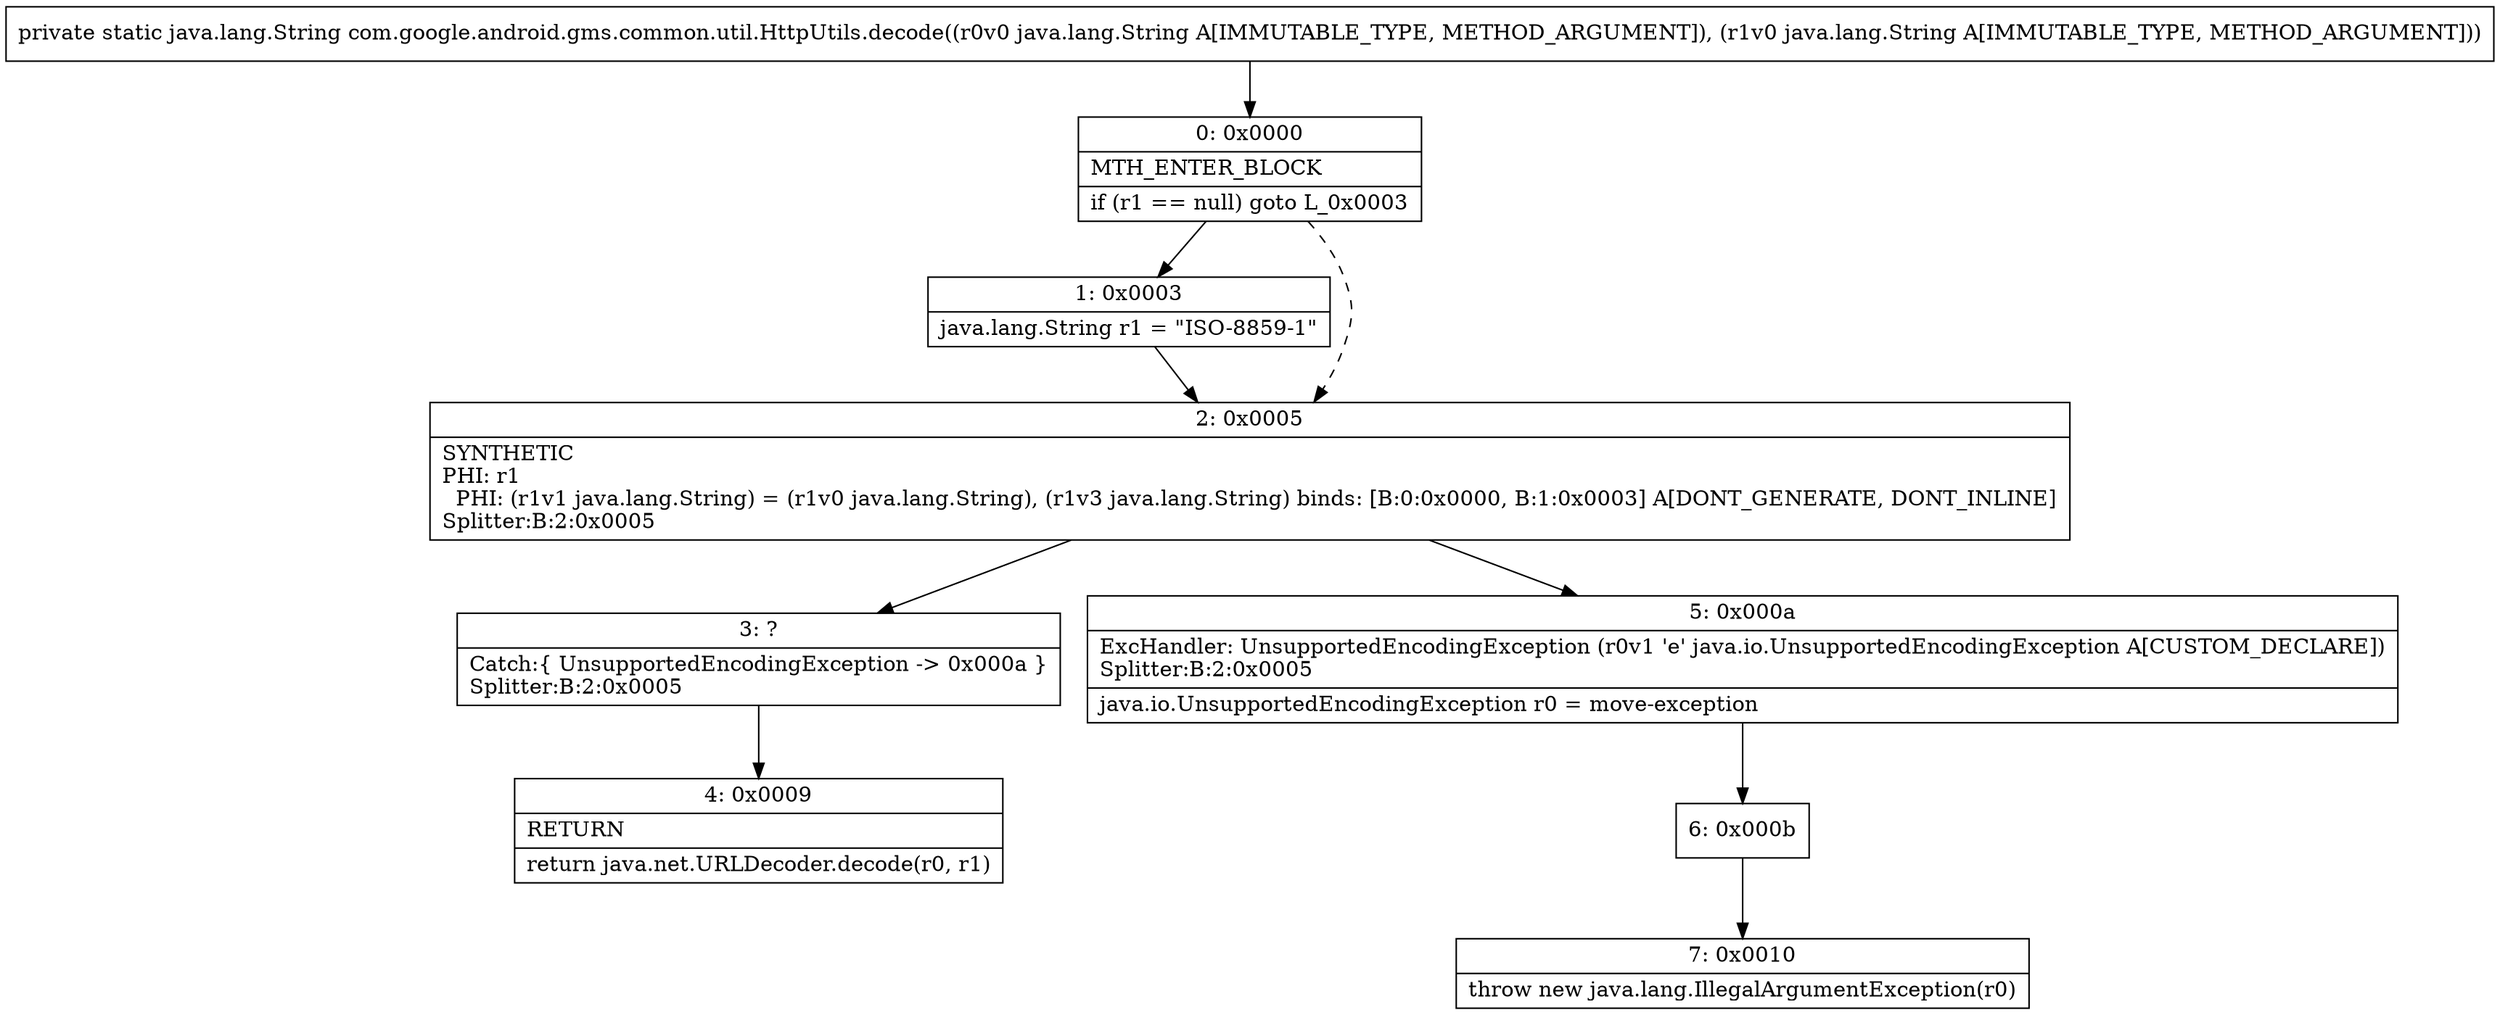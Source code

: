 digraph "CFG forcom.google.android.gms.common.util.HttpUtils.decode(Ljava\/lang\/String;Ljava\/lang\/String;)Ljava\/lang\/String;" {
Node_0 [shape=record,label="{0\:\ 0x0000|MTH_ENTER_BLOCK\l|if (r1 == null) goto L_0x0003\l}"];
Node_1 [shape=record,label="{1\:\ 0x0003|java.lang.String r1 = \"ISO\-8859\-1\"\l}"];
Node_2 [shape=record,label="{2\:\ 0x0005|SYNTHETIC\lPHI: r1 \l  PHI: (r1v1 java.lang.String) = (r1v0 java.lang.String), (r1v3 java.lang.String) binds: [B:0:0x0000, B:1:0x0003] A[DONT_GENERATE, DONT_INLINE]\lSplitter:B:2:0x0005\l}"];
Node_3 [shape=record,label="{3\:\ ?|Catch:\{ UnsupportedEncodingException \-\> 0x000a \}\lSplitter:B:2:0x0005\l}"];
Node_4 [shape=record,label="{4\:\ 0x0009|RETURN\l|return java.net.URLDecoder.decode(r0, r1)\l}"];
Node_5 [shape=record,label="{5\:\ 0x000a|ExcHandler: UnsupportedEncodingException (r0v1 'e' java.io.UnsupportedEncodingException A[CUSTOM_DECLARE])\lSplitter:B:2:0x0005\l|java.io.UnsupportedEncodingException r0 = move\-exception\l}"];
Node_6 [shape=record,label="{6\:\ 0x000b}"];
Node_7 [shape=record,label="{7\:\ 0x0010|throw new java.lang.IllegalArgumentException(r0)\l}"];
MethodNode[shape=record,label="{private static java.lang.String com.google.android.gms.common.util.HttpUtils.decode((r0v0 java.lang.String A[IMMUTABLE_TYPE, METHOD_ARGUMENT]), (r1v0 java.lang.String A[IMMUTABLE_TYPE, METHOD_ARGUMENT])) }"];
MethodNode -> Node_0;
Node_0 -> Node_1;
Node_0 -> Node_2[style=dashed];
Node_1 -> Node_2;
Node_2 -> Node_3;
Node_2 -> Node_5;
Node_3 -> Node_4;
Node_5 -> Node_6;
Node_6 -> Node_7;
}

